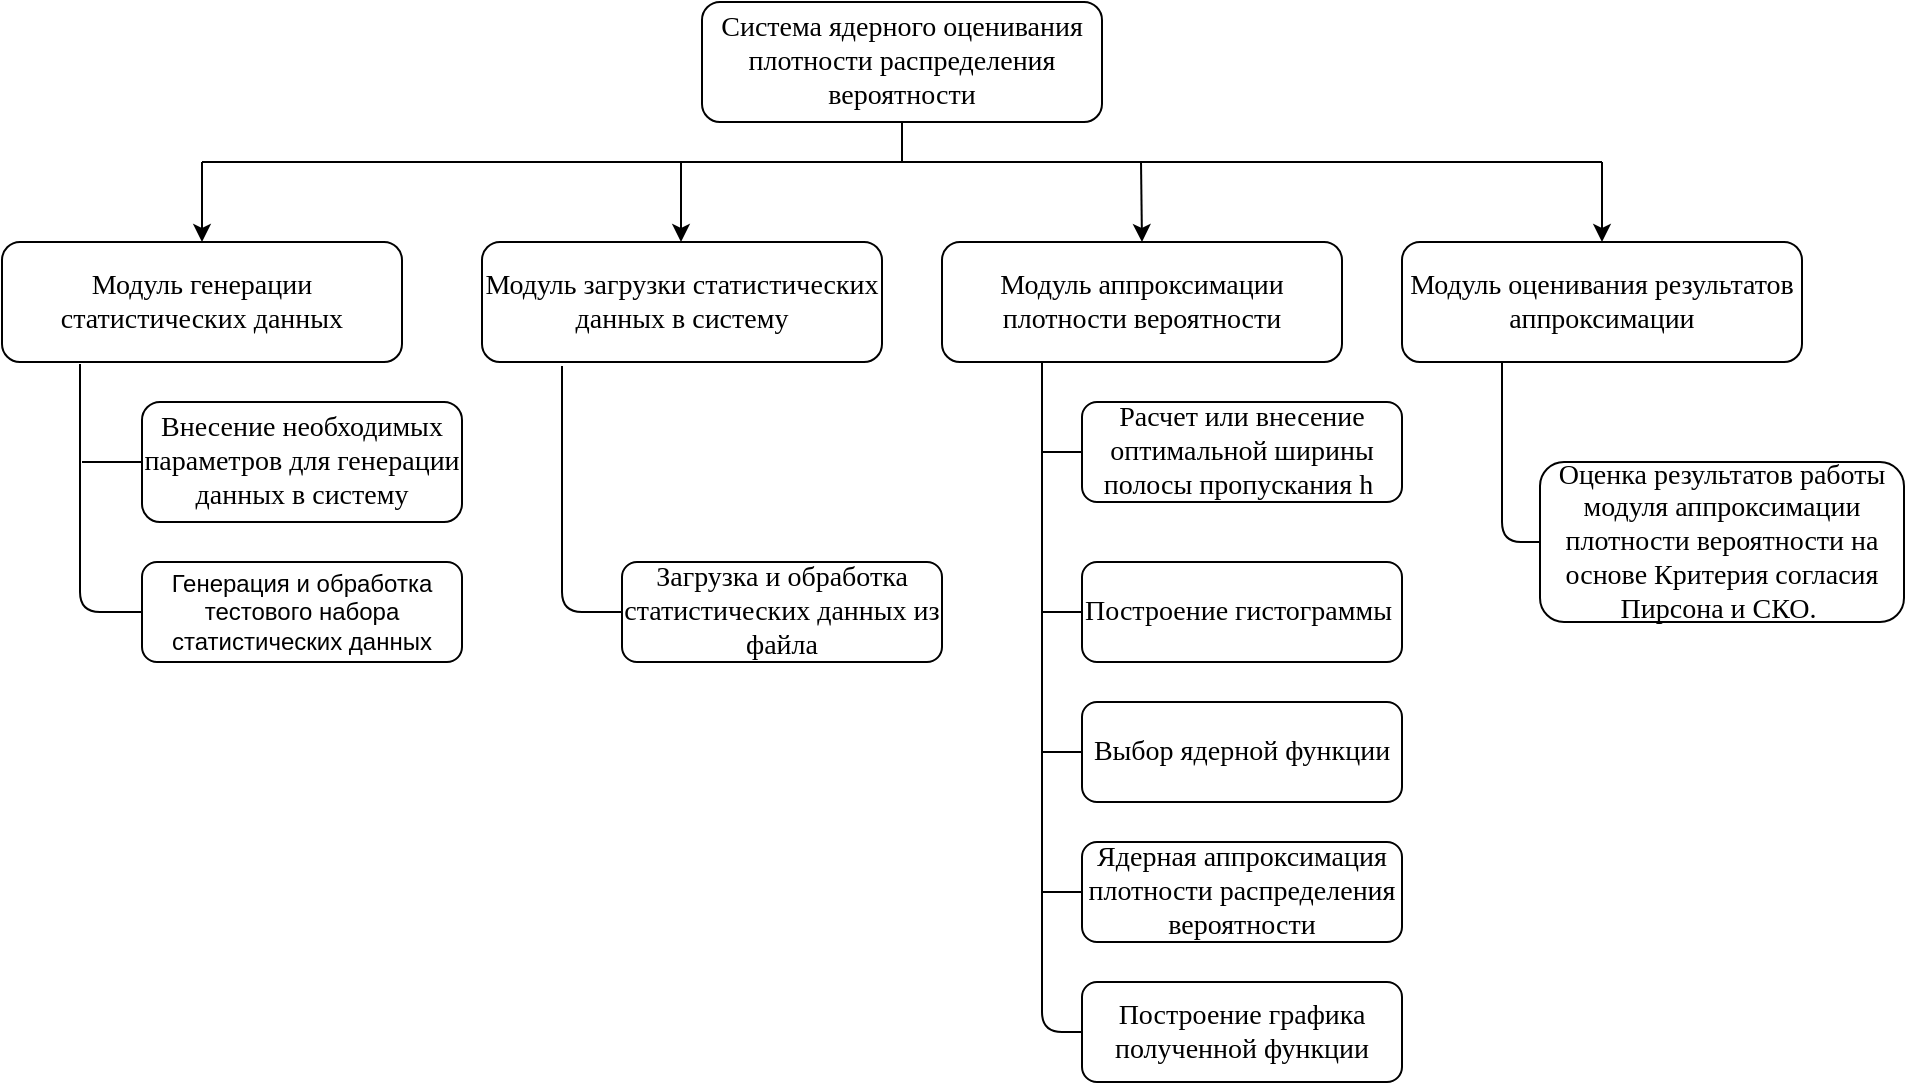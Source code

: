 <mxfile version="10.6.8" type="github"><diagram id="5rmJ_RXqDbs6RsMtUicR" name="Page-1"><mxGraphModel dx="1394" dy="764" grid="1" gridSize="10" guides="1" tooltips="1" connect="1" arrows="1" fold="1" page="1" pageScale="1" pageWidth="1169" pageHeight="1654" math="0" shadow="0"><root><mxCell id="0"/><mxCell id="1" parent="0"/><mxCell id="e4QOHQrfYx79dmJz5O4A-1" value="&lt;font face=&quot;Times New Roman&quot; style=&quot;font-size: 14px&quot;&gt;Система ядерного оценивания плотности распределения вероятности&lt;/font&gt;" style="rounded=1;whiteSpace=wrap;html=1;" parent="1" vertex="1"><mxGeometry x="590" y="120" width="200" height="60" as="geometry"/></mxCell><mxCell id="e4QOHQrfYx79dmJz5O4A-2" value="&lt;span&gt;&lt;font face=&quot;Times New Roman&quot; style=&quot;font-size: 14px&quot;&gt;Модуль генерации статистических данных&lt;/font&gt;&lt;/span&gt;" style="rounded=1;whiteSpace=wrap;html=1;" parent="1" vertex="1"><mxGeometry x="240" y="240" width="200" height="60" as="geometry"/></mxCell><mxCell id="e4QOHQrfYx79dmJz5O4A-3" value="&lt;span&gt;&lt;font face=&quot;Times New Roman&quot; style=&quot;font-size: 14px&quot;&gt;Модуль загрузки статистических данных в систему&lt;/font&gt;&lt;/span&gt;" style="rounded=1;whiteSpace=wrap;html=1;" parent="1" vertex="1"><mxGeometry x="480" y="240" width="200" height="60" as="geometry"/></mxCell><mxCell id="e4QOHQrfYx79dmJz5O4A-4" value="&lt;span&gt;&lt;font face=&quot;Times New Roman&quot; style=&quot;font-size: 14px&quot;&gt;Модуль аппроксимации плотности вероятности&lt;/font&gt;&lt;/span&gt;" style="rounded=1;whiteSpace=wrap;html=1;" parent="1" vertex="1"><mxGeometry x="710" y="240" width="200" height="60" as="geometry"/></mxCell><mxCell id="e4QOHQrfYx79dmJz5O4A-5" value="&lt;span&gt;&lt;font face=&quot;Times New Roman&quot; style=&quot;font-size: 14px&quot;&gt;Модуль оценивания результатов аппроксимации&lt;/font&gt;&lt;/span&gt;" style="rounded=1;whiteSpace=wrap;html=1;" parent="1" vertex="1"><mxGeometry x="940" y="240" width="200" height="60" as="geometry"/></mxCell><mxCell id="e4QOHQrfYx79dmJz5O4A-6" value="" style="endArrow=none;html=1;" parent="1" edge="1"><mxGeometry width="50" height="50" relative="1" as="geometry"><mxPoint x="340" y="200" as="sourcePoint"/><mxPoint x="1040" y="200" as="targetPoint"/></mxGeometry></mxCell><mxCell id="e4QOHQrfYx79dmJz5O4A-7" value="" style="endArrow=none;html=1;entryX=0.5;entryY=1;entryDx=0;entryDy=0;" parent="1" target="e4QOHQrfYx79dmJz5O4A-1" edge="1"><mxGeometry width="50" height="50" relative="1" as="geometry"><mxPoint x="690" y="200" as="sourcePoint"/><mxPoint x="290" y="320" as="targetPoint"/></mxGeometry></mxCell><mxCell id="e4QOHQrfYx79dmJz5O4A-8" value="" style="endArrow=classic;html=1;" parent="1" target="e4QOHQrfYx79dmJz5O4A-2" edge="1"><mxGeometry width="50" height="50" relative="1" as="geometry"><mxPoint x="340" y="200" as="sourcePoint"/><mxPoint x="290" y="320" as="targetPoint"/></mxGeometry></mxCell><mxCell id="e4QOHQrfYx79dmJz5O4A-9" value="" style="endArrow=classic;html=1;entryX=0.5;entryY=0;entryDx=0;entryDy=0;" parent="1" target="e4QOHQrfYx79dmJz5O4A-5" edge="1"><mxGeometry width="50" height="50" relative="1" as="geometry"><mxPoint x="1040" y="200" as="sourcePoint"/><mxPoint x="350" y="250.0" as="targetPoint"/></mxGeometry></mxCell><mxCell id="e4QOHQrfYx79dmJz5O4A-10" value="" style="endArrow=classic;html=1;" parent="1" edge="1"><mxGeometry width="50" height="50" relative="1" as="geometry"><mxPoint x="809.5" y="200" as="sourcePoint"/><mxPoint x="810" y="240" as="targetPoint"/></mxGeometry></mxCell><mxCell id="e4QOHQrfYx79dmJz5O4A-11" value="" style="endArrow=classic;html=1;" parent="1" edge="1"><mxGeometry width="50" height="50" relative="1" as="geometry"><mxPoint x="579.5" y="200" as="sourcePoint"/><mxPoint x="579.5" y="240.0" as="targetPoint"/></mxGeometry></mxCell><mxCell id="e4QOHQrfYx79dmJz5O4A-12" value="" style="endArrow=none;html=1;entryX=0.195;entryY=1.017;entryDx=0;entryDy=0;entryPerimeter=0;exitX=0;exitY=0.5;exitDx=0;exitDy=0;" parent="1" source="e4QOHQrfYx79dmJz5O4A-18" target="e4QOHQrfYx79dmJz5O4A-2" edge="1"><mxGeometry width="50" height="50" relative="1" as="geometry"><mxPoint x="279" y="480" as="sourcePoint"/><mxPoint x="290" y="320" as="targetPoint"/><Array as="points"><mxPoint x="279" y="425"/></Array></mxGeometry></mxCell><mxCell id="e4QOHQrfYx79dmJz5O4A-13" value="" style="endArrow=none;html=1;exitX=0;exitY=0.5;exitDx=0;exitDy=0;" parent="1" source="e4QOHQrfYx79dmJz5O4A-19" edge="1"><mxGeometry width="50" height="50" relative="1" as="geometry"><mxPoint x="520" y="480" as="sourcePoint"/><mxPoint x="520" y="302" as="targetPoint"/><Array as="points"><mxPoint x="520" y="425"/></Array></mxGeometry></mxCell><mxCell id="e4QOHQrfYx79dmJz5O4A-14" value="" style="endArrow=none;html=1;entryX=0.25;entryY=1;entryDx=0;entryDy=0;exitX=0;exitY=0.5;exitDx=0;exitDy=0;" parent="1" source="e4QOHQrfYx79dmJz5O4A-31" target="e4QOHQrfYx79dmJz5O4A-4" edge="1"><mxGeometry width="50" height="50" relative="1" as="geometry"><mxPoint x="760" y="630" as="sourcePoint"/><mxPoint x="299" y="321" as="targetPoint"/><Array as="points"><mxPoint x="760" y="635"/></Array></mxGeometry></mxCell><mxCell id="e4QOHQrfYx79dmJz5O4A-15" value="" style="endArrow=none;html=1;entryX=0.25;entryY=1;entryDx=0;entryDy=0;exitX=0;exitY=0.5;exitDx=0;exitDy=0;" parent="1" source="e4QOHQrfYx79dmJz5O4A-22" target="e4QOHQrfYx79dmJz5O4A-5" edge="1"><mxGeometry width="50" height="50" relative="1" as="geometry"><mxPoint x="990" y="480" as="sourcePoint"/><mxPoint x="309" y="331" as="targetPoint"/><Array as="points"><mxPoint x="990" y="390"/></Array></mxGeometry></mxCell><mxCell id="e4QOHQrfYx79dmJz5O4A-16" value="&lt;font face=&quot;Times New Roman&quot; style=&quot;font-size: 14px&quot;&gt;Внесение необходимых параметров для генерации данных в систему&lt;/font&gt;" style="rounded=1;whiteSpace=wrap;html=1;" parent="1" vertex="1"><mxGeometry x="310" y="320" width="160" height="60" as="geometry"/></mxCell><mxCell id="e4QOHQrfYx79dmJz5O4A-18" value="&lt;span&gt;Генерация и обработка тестового набора статистических данных&lt;/span&gt;" style="rounded=1;whiteSpace=wrap;html=1;" parent="1" vertex="1"><mxGeometry x="310" y="400" width="160" height="50" as="geometry"/></mxCell><mxCell id="e4QOHQrfYx79dmJz5O4A-19" value="&lt;font face=&quot;Times New Roman&quot; style=&quot;font-size: 14px&quot;&gt;Загрузка и обработка статистических данных из файла&lt;/font&gt;" style="rounded=1;whiteSpace=wrap;html=1;" parent="1" vertex="1"><mxGeometry x="550" y="400" width="160" height="50" as="geometry"/></mxCell><mxCell id="e4QOHQrfYx79dmJz5O4A-20" value="&lt;font face=&quot;Times New Roman&quot; style=&quot;font-size: 14px&quot;&gt;Построение гистограммы&amp;nbsp;&lt;/font&gt;" style="rounded=1;whiteSpace=wrap;html=1;" parent="1" vertex="1"><mxGeometry x="780" y="400" width="160" height="50" as="geometry"/></mxCell><mxCell id="e4QOHQrfYx79dmJz5O4A-21" value="&lt;font face=&quot;Times New Roman&quot; style=&quot;font-size: 14px&quot;&gt;Расчет или внесение оптимальной ширины полосы пропускания h&amp;nbsp;&lt;/font&gt;" style="rounded=1;whiteSpace=wrap;html=1;" parent="1" vertex="1"><mxGeometry x="780" y="320" width="160" height="50" as="geometry"/></mxCell><mxCell id="e4QOHQrfYx79dmJz5O4A-22" value="&lt;div style=&quot;text-align: center&quot;&gt;&lt;span style=&quot;font-size: 14px ; font-family: &amp;#34;times new roman&amp;#34;&quot;&gt;Оценка результатов работы модуля аппроксимации плотности вероятности на основе Критерия согласия Пирсона и СКО.&amp;nbsp;&lt;/span&gt;&lt;/div&gt;" style="rounded=1;whiteSpace=wrap;html=1;" parent="1" vertex="1"><mxGeometry x="1009" y="350" width="182" height="80" as="geometry"/></mxCell><mxCell id="e4QOHQrfYx79dmJz5O4A-23" value="" style="endArrow=none;html=1;entryX=0;entryY=0.5;entryDx=0;entryDy=0;" parent="1" target="e4QOHQrfYx79dmJz5O4A-16" edge="1"><mxGeometry width="50" height="50" relative="1" as="geometry"><mxPoint x="280" y="350" as="sourcePoint"/><mxPoint x="290" y="500" as="targetPoint"/></mxGeometry></mxCell><mxCell id="e4QOHQrfYx79dmJz5O4A-26" value="" style="endArrow=none;html=1;entryX=0;entryY=0.5;entryDx=0;entryDy=0;" parent="1" target="e4QOHQrfYx79dmJz5O4A-20" edge="1"><mxGeometry width="50" height="50" relative="1" as="geometry"><mxPoint x="760" y="425" as="sourcePoint"/><mxPoint x="530" y="500" as="targetPoint"/></mxGeometry></mxCell><mxCell id="e4QOHQrfYx79dmJz5O4A-27" value="" style="endArrow=none;html=1;entryX=0;entryY=0.5;entryDx=0;entryDy=0;" parent="1" target="e4QOHQrfYx79dmJz5O4A-21" edge="1"><mxGeometry width="50" height="50" relative="1" as="geometry"><mxPoint x="760" y="345" as="sourcePoint"/><mxPoint x="530" y="500" as="targetPoint"/></mxGeometry></mxCell><mxCell id="e4QOHQrfYx79dmJz5O4A-29" value="&lt;font face=&quot;Times New Roman&quot;&gt;&lt;span style=&quot;font-size: 14px&quot;&gt;Выбор ядерной функции&lt;/span&gt;&lt;/font&gt;" style="rounded=1;whiteSpace=wrap;html=1;" parent="1" vertex="1"><mxGeometry x="780" y="470" width="160" height="50" as="geometry"/></mxCell><mxCell id="e4QOHQrfYx79dmJz5O4A-30" value="&lt;font face=&quot;Times New Roman&quot;&gt;&lt;span style=&quot;font-size: 14px&quot;&gt;Ядерная аппроксимация плотности распределения вероятности&lt;/span&gt;&lt;/font&gt;" style="rounded=1;whiteSpace=wrap;html=1;" parent="1" vertex="1"><mxGeometry x="780" y="540" width="160" height="50" as="geometry"/></mxCell><mxCell id="e4QOHQrfYx79dmJz5O4A-31" value="&lt;font face=&quot;Times New Roman&quot;&gt;&lt;span style=&quot;font-size: 14px&quot;&gt;Построение графика полученной функции&lt;/span&gt;&lt;/font&gt;" style="rounded=1;whiteSpace=wrap;html=1;" parent="1" vertex="1"><mxGeometry x="780" y="610" width="160" height="50" as="geometry"/></mxCell><mxCell id="e4QOHQrfYx79dmJz5O4A-32" value="" style="endArrow=none;html=1;entryX=0;entryY=0.5;entryDx=0;entryDy=0;" parent="1" target="e4QOHQrfYx79dmJz5O4A-29" edge="1"><mxGeometry width="50" height="50" relative="1" as="geometry"><mxPoint x="760" y="495" as="sourcePoint"/><mxPoint x="290" y="700" as="targetPoint"/></mxGeometry></mxCell><mxCell id="e4QOHQrfYx79dmJz5O4A-33" value="" style="endArrow=none;html=1;entryX=0;entryY=0.5;entryDx=0;entryDy=0;" parent="1" target="e4QOHQrfYx79dmJz5O4A-30" edge="1"><mxGeometry width="50" height="50" relative="1" as="geometry"><mxPoint x="760" y="565" as="sourcePoint"/><mxPoint x="290" y="700" as="targetPoint"/></mxGeometry></mxCell></root></mxGraphModel></diagram><diagram id="GKF09SNangkkPVHLGj-o" name="Page-2"><mxGraphModel dx="1394" dy="715" grid="1" gridSize="10" guides="1" tooltips="1" connect="1" arrows="1" fold="1" page="1" pageScale="1" pageWidth="1169" pageHeight="1654" math="0" shadow="0"><root><mxCell id="S0SqHYUM-VbbNhByIneF-0"/><mxCell id="S0SqHYUM-VbbNhByIneF-1" parent="S0SqHYUM-VbbNhByIneF-0"/><mxCell id="728REwiHAO9bXbIV7dvD-0" value="&lt;font style=&quot;font-size: 14px&quot;&gt;Начало&lt;/font&gt;" style="ellipse;whiteSpace=wrap;html=1;" parent="S0SqHYUM-VbbNhByIneF-1" vertex="1"><mxGeometry x="490" y="150" width="200" height="90" as="geometry"/></mxCell><mxCell id="728REwiHAO9bXbIV7dvD-1" value="&lt;font style=&quot;font-size: 14px&quot;&gt;Выбор закона &lt;br&gt;распределения и &lt;br&gt;длины(n) генерируемого&amp;nbsp;&lt;br&gt;массива&lt;/font&gt;&lt;br&gt;" style="shape=parallelogram;perimeter=parallelogramPerimeter;whiteSpace=wrap;html=1;" parent="S0SqHYUM-VbbNhByIneF-1" vertex="1"><mxGeometry x="485" y="280" width="210" height="70" as="geometry"/></mxCell><mxCell id="728REwiHAO9bXbIV7dvD-2" value="" style="endArrow=none;html=1;entryX=0.5;entryY=1;entryDx=0;entryDy=0;exitX=0.5;exitY=0;exitDx=0;exitDy=0;" parent="S0SqHYUM-VbbNhByIneF-1" source="728REwiHAO9bXbIV7dvD-1" target="728REwiHAO9bXbIV7dvD-0" edge="1"><mxGeometry width="50" height="50" relative="1" as="geometry"><mxPoint x="480" y="420" as="sourcePoint"/><mxPoint x="530" y="370" as="targetPoint"/></mxGeometry></mxCell><mxCell id="728REwiHAO9bXbIV7dvD-3" value="&lt;font style=&quot;font-size: 14px&quot;&gt;Был ли массив уже &lt;br&gt;сгенерирован?&lt;/font&gt;" style="rhombus;whiteSpace=wrap;html=1;" parent="S0SqHYUM-VbbNhByIneF-1" vertex="1"><mxGeometry x="485" y="420" width="210" height="90" as="geometry"/></mxCell><mxCell id="728REwiHAO9bXbIV7dvD-4" value="" style="endArrow=none;html=1;entryX=0.5;entryY=1;entryDx=0;entryDy=0;exitX=0.5;exitY=0;exitDx=0;exitDy=0;" parent="S0SqHYUM-VbbNhByIneF-1" source="728REwiHAO9bXbIV7dvD-3" target="728REwiHAO9bXbIV7dvD-1" edge="1"><mxGeometry width="50" height="50" relative="1" as="geometry"><mxPoint x="480" y="580" as="sourcePoint"/><mxPoint x="530" y="530" as="targetPoint"/></mxGeometry></mxCell><mxCell id="728REwiHAO9bXbIV7dvD-5" value="&lt;font style=&quot;font-size: 14px&quot;&gt;Очистка заполненного массива&lt;/font&gt;" style="shape=process;whiteSpace=wrap;html=1;backgroundOutline=1;" parent="S0SqHYUM-VbbNhByIneF-1" vertex="1"><mxGeometry x="790" y="520" width="220" height="70" as="geometry"/></mxCell><mxCell id="728REwiHAO9bXbIV7dvD-6" value="&lt;span style=&quot;font-size: 14px&quot;&gt;Внесение входных &lt;br&gt;параметров для &lt;br&gt;выбранного закона&lt;/span&gt;&lt;br&gt;" style="shape=parallelogram;perimeter=parallelogramPerimeter;whiteSpace=wrap;html=1;" parent="S0SqHYUM-VbbNhByIneF-1" vertex="1"><mxGeometry x="485" y="680" width="210" height="70" as="geometry"/></mxCell><mxCell id="728REwiHAO9bXbIV7dvD-7" value="" style="endArrow=none;html=1;entryX=0.5;entryY=1;entryDx=0;entryDy=0;exitX=0.5;exitY=0;exitDx=0;exitDy=0;" parent="S0SqHYUM-VbbNhByIneF-1" source="728REwiHAO9bXbIV7dvD-6" target="728REwiHAO9bXbIV7dvD-3" edge="1"><mxGeometry width="50" height="50" relative="1" as="geometry"><mxPoint x="480" y="820" as="sourcePoint"/><mxPoint x="530" y="770" as="targetPoint"/></mxGeometry></mxCell><mxCell id="728REwiHAO9bXbIV7dvD-8" value="" style="endArrow=none;html=1;entryX=1;entryY=0.5;entryDx=0;entryDy=0;exitX=0.5;exitY=0;exitDx=0;exitDy=0;" parent="S0SqHYUM-VbbNhByIneF-1" source="728REwiHAO9bXbIV7dvD-5" target="728REwiHAO9bXbIV7dvD-3" edge="1"><mxGeometry width="50" height="50" relative="1" as="geometry"><mxPoint x="490" y="820" as="sourcePoint"/><mxPoint x="540" y="770" as="targetPoint"/><Array as="points"><mxPoint x="900" y="465"/></Array></mxGeometry></mxCell><mxCell id="iGufrK3KXzVBz4CwK56s-0" value="&lt;font style=&quot;font-size: 14px&quot;&gt;Нет&lt;/font&gt;" style="text;html=1;strokeColor=none;fillColor=none;align=center;verticalAlign=middle;whiteSpace=wrap;rounded=0;" parent="S0SqHYUM-VbbNhByIneF-1" vertex="1"><mxGeometry x="600" y="520" width="40" height="20" as="geometry"/></mxCell><mxCell id="iGufrK3KXzVBz4CwK56s-1" value="&lt;font style=&quot;font-size: 14px&quot;&gt;Да&lt;/font&gt;" style="text;html=1;strokeColor=none;fillColor=none;align=center;verticalAlign=middle;whiteSpace=wrap;rounded=0;" parent="S0SqHYUM-VbbNhByIneF-1" vertex="1"><mxGeometry x="700" y="440" width="40" height="20" as="geometry"/></mxCell><mxCell id="iGufrK3KXzVBz4CwK56s-2" value="&lt;font style=&quot;font-size: 14px&quot;&gt;Получение массива значений длиной n&lt;/font&gt;" style="rounded=0;whiteSpace=wrap;html=1;" parent="S0SqHYUM-VbbNhByIneF-1" vertex="1"><mxGeometry x="480" y="827" width="220" height="70" as="geometry"/></mxCell><mxCell id="iGufrK3KXzVBz4CwK56s-3" value="" style="endArrow=none;html=1;exitX=0.5;exitY=0;exitDx=0;exitDy=0;entryX=0.5;entryY=1;entryDx=0;entryDy=0;" parent="S0SqHYUM-VbbNhByIneF-1" source="iGufrK3KXzVBz4CwK56s-2" target="728REwiHAO9bXbIV7dvD-6" edge="1"><mxGeometry width="50" height="50" relative="1" as="geometry"><mxPoint x="480" y="970" as="sourcePoint"/><mxPoint x="590" y="780" as="targetPoint"/></mxGeometry></mxCell><mxCell id="iGufrK3KXzVBz4CwK56s-4" value="&lt;span style=&quot;font-size: 14px&quot;&gt;Конец&lt;/span&gt;" style="ellipse;whiteSpace=wrap;html=1;" parent="S0SqHYUM-VbbNhByIneF-1" vertex="1"><mxGeometry x="490" y="940" width="200" height="90" as="geometry"/></mxCell><mxCell id="iGufrK3KXzVBz4CwK56s-5" value="" style="endArrow=none;html=1;entryX=0.5;entryY=1;entryDx=0;entryDy=0;exitX=0.5;exitY=0;exitDx=0;exitDy=0;" parent="S0SqHYUM-VbbNhByIneF-1" source="iGufrK3KXzVBz4CwK56s-4" target="iGufrK3KXzVBz4CwK56s-2" edge="1"><mxGeometry width="50" height="50" relative="1" as="geometry"><mxPoint x="480" y="1100" as="sourcePoint"/><mxPoint x="530" y="1050" as="targetPoint"/></mxGeometry></mxCell><mxCell id="ptfG_1YJp1nKNIbvlR-X-0" value="" style="endArrow=classic;html=1;exitX=0.5;exitY=1;exitDx=0;exitDy=0;" edge="1" parent="S0SqHYUM-VbbNhByIneF-1" source="728REwiHAO9bXbIV7dvD-5"><mxGeometry width="50" height="50" relative="1" as="geometry"><mxPoint x="480" y="1100" as="sourcePoint"/><mxPoint x="590" y="640" as="targetPoint"/><Array as="points"><mxPoint x="900" y="640"/></Array></mxGeometry></mxCell></root></mxGraphModel></diagram><diagram id="IzvuUmU8wFv-MiqTUNmv" name="Page-3"><mxGraphModel dx="1394" dy="715" grid="1" gridSize="10" guides="1" tooltips="1" connect="1" arrows="1" fold="1" page="1" pageScale="1" pageWidth="1169" pageHeight="1654" math="0" shadow="0"><root><mxCell id="jwFoJKMgVnSssGS7G-WV-0"/><mxCell id="jwFoJKMgVnSssGS7G-WV-1" parent="jwFoJKMgVnSssGS7G-WV-0"/><mxCell id="jwFoJKMgVnSssGS7G-WV-2" value="&lt;font style=&quot;font-size: 12px&quot;&gt;Чтение исходных данных осуществляется из файла?&lt;/font&gt;" style="rhombus;whiteSpace=wrap;html=1;" parent="jwFoJKMgVnSssGS7G-WV-1" vertex="1"><mxGeometry x="440" y="300" width="200" height="100" as="geometry"/></mxCell><mxCell id="jwFoJKMgVnSssGS7G-WV-3" value="&lt;font style=&quot;font-size: 14px&quot;&gt;Начало&lt;/font&gt;" style="ellipse;whiteSpace=wrap;html=1;" parent="jwFoJKMgVnSssGS7G-WV-1" vertex="1"><mxGeometry x="440" y="150" width="200" height="90" as="geometry"/></mxCell><mxCell id="jwFoJKMgVnSssGS7G-WV-4" value="" style="endArrow=none;html=1;entryX=0.5;entryY=1;entryDx=0;entryDy=0;exitX=0.5;exitY=0;exitDx=0;exitDy=0;" parent="jwFoJKMgVnSssGS7G-WV-1" source="jwFoJKMgVnSssGS7G-WV-10" target="jwFoJKMgVnSssGS7G-WV-2" edge="1"><mxGeometry width="50" height="50" relative="1" as="geometry"><mxPoint x="540" y="480" as="sourcePoint"/><mxPoint x="490" y="420" as="targetPoint"/></mxGeometry></mxCell><mxCell id="jwFoJKMgVnSssGS7G-WV-5" value="" style="endArrow=none;html=1;entryX=0.5;entryY=1;entryDx=0;entryDy=0;" parent="jwFoJKMgVnSssGS7G-WV-1" source="jwFoJKMgVnSssGS7G-WV-2" target="jwFoJKMgVnSssGS7G-WV-3" edge="1"><mxGeometry width="50" height="50" relative="1" as="geometry"><mxPoint x="440" y="550" as="sourcePoint"/><mxPoint x="490" y="500" as="targetPoint"/></mxGeometry></mxCell><mxCell id="jwFoJKMgVnSssGS7G-WV-6" value="&lt;font style=&quot;font-size: 14px&quot;&gt;Нет&lt;/font&gt;" style="text;html=1;strokeColor=none;fillColor=none;align=center;verticalAlign=middle;whiteSpace=wrap;rounded=0;" parent="jwFoJKMgVnSssGS7G-WV-1" vertex="1"><mxGeometry x="550" y="430" width="40" height="20" as="geometry"/></mxCell><mxCell id="jwFoJKMgVnSssGS7G-WV-7" value="" style="endArrow=none;html=1;entryX=1;entryY=0.5;entryDx=0;entryDy=0;exitX=0.5;exitY=0;exitDx=0;exitDy=0;" parent="jwFoJKMgVnSssGS7G-WV-1" source="jwFoJKMgVnSssGS7G-WV-9" target="jwFoJKMgVnSssGS7G-WV-2" edge="1"><mxGeometry width="50" height="50" relative="1" as="geometry"><mxPoint x="700" y="350" as="sourcePoint"/><mxPoint x="490" y="500" as="targetPoint"/><Array as="points"><mxPoint x="810" y="350"/></Array></mxGeometry></mxCell><mxCell id="jwFoJKMgVnSssGS7G-WV-8" value="&lt;font style=&quot;font-size: 14px&quot;&gt;Да&lt;/font&gt;" style="text;html=1;strokeColor=none;fillColor=none;align=center;verticalAlign=middle;whiteSpace=wrap;rounded=0;" parent="jwFoJKMgVnSssGS7G-WV-1" vertex="1"><mxGeometry x="650" y="320" width="40" height="20" as="geometry"/></mxCell><mxCell id="jwFoJKMgVnSssGS7G-WV-9" value="&lt;font style=&quot;font-size: 14px&quot;&gt;Считывание данных из файла&lt;/font&gt;" style="shape=process;whiteSpace=wrap;html=1;backgroundOutline=1;" parent="jwFoJKMgVnSssGS7G-WV-1" vertex="1"><mxGeometry x="710" y="420" width="200" height="100" as="geometry"/></mxCell><mxCell id="jwFoJKMgVnSssGS7G-WV-10" value="&lt;font style=&quot;font-size: 14px&quot;&gt;Внесение значений &lt;br&gt;параметров законов распределения в &lt;br&gt;систему, выбор числа&amp;nbsp;&lt;br&gt;коридоров (M)&lt;br&gt;&lt;/font&gt;" style="shape=parallelogram;perimeter=parallelogramPerimeter;whiteSpace=wrap;html=1;" parent="jwFoJKMgVnSssGS7G-WV-1" vertex="1"><mxGeometry x="440" y="490" width="200" height="100" as="geometry"/></mxCell><mxCell id="jwFoJKMgVnSssGS7G-WV-11" value="&lt;span style=&quot;font-size: 14px&quot;&gt;Генерация выборки&lt;/span&gt;&lt;br&gt;" style="shape=parallelogram;perimeter=parallelogramPerimeter;whiteSpace=wrap;html=1;" parent="jwFoJKMgVnSssGS7G-WV-1" vertex="1"><mxGeometry x="440" y="630" width="200" height="100" as="geometry"/></mxCell><mxCell id="jwFoJKMgVnSssGS7G-WV-12" value="" style="endArrow=none;html=1;entryX=0.5;entryY=1;entryDx=0;entryDy=0;exitX=0.5;exitY=0;exitDx=0;exitDy=0;" parent="jwFoJKMgVnSssGS7G-WV-1" source="jwFoJKMgVnSssGS7G-WV-11" target="jwFoJKMgVnSssGS7G-WV-10" edge="1"><mxGeometry width="50" height="50" relative="1" as="geometry"><mxPoint x="440" y="800" as="sourcePoint"/><mxPoint x="490" y="750" as="targetPoint"/></mxGeometry></mxCell><mxCell id="jwFoJKMgVnSssGS7G-WV-13" value="" style="endArrow=none;html=1;entryX=0.5;entryY=1;entryDx=0;entryDy=0;exitX=0.5;exitY=0;exitDx=0;exitDy=0;" parent="jwFoJKMgVnSssGS7G-WV-1" source="jwFoJKMgVnSssGS7G-WV-16" target="jwFoJKMgVnSssGS7G-WV-11" edge="1"><mxGeometry width="50" height="50" relative="1" as="geometry"><mxPoint x="540" y="800" as="sourcePoint"/><mxPoint x="490" y="750" as="targetPoint"/></mxGeometry></mxCell><mxCell id="jwFoJKMgVnSssGS7G-WV-16" value="&lt;font style=&quot;font-size: 14px&quot;&gt;Построение гистограммы&lt;/font&gt;" style="shape=process;whiteSpace=wrap;html=1;backgroundOutline=1;" parent="jwFoJKMgVnSssGS7G-WV-1" vertex="1"><mxGeometry x="440" y="800" width="200" height="100" as="geometry"/></mxCell><mxCell id="jwFoJKMgVnSssGS7G-WV-17" value="&lt;span style=&quot;font-size: 14px&quot;&gt;Выбор ядра K(u) и &lt;br&gt;ширины полосы &lt;br&gt;пропускания (h)&lt;/span&gt;&lt;br&gt;" style="shape=parallelogram;perimeter=parallelogramPerimeter;whiteSpace=wrap;html=1;" parent="jwFoJKMgVnSssGS7G-WV-1" vertex="1"><mxGeometry x="440" y="960" width="200" height="100" as="geometry"/></mxCell><mxCell id="jwFoJKMgVnSssGS7G-WV-18" value="" style="endArrow=none;html=1;entryX=0.5;entryY=1;entryDx=0;entryDy=0;exitX=0.5;exitY=0;exitDx=0;exitDy=0;" parent="jwFoJKMgVnSssGS7G-WV-1" source="jwFoJKMgVnSssGS7G-WV-17" target="jwFoJKMgVnSssGS7G-WV-16" edge="1"><mxGeometry width="50" height="50" relative="1" as="geometry"><mxPoint x="440" y="1130" as="sourcePoint"/><mxPoint x="490" y="1080" as="targetPoint"/></mxGeometry></mxCell><mxCell id="jwFoJKMgVnSssGS7G-WV-19" value="&lt;font style=&quot;font-size: 14px&quot;&gt;Начало аппроксимации&lt;/font&gt;" style="rounded=0;whiteSpace=wrap;html=1;" parent="jwFoJKMgVnSssGS7G-WV-1" vertex="1"><mxGeometry x="440" y="1120" width="200" height="70" as="geometry"/></mxCell><mxCell id="jwFoJKMgVnSssGS7G-WV-20" value="" style="endArrow=none;html=1;entryX=0.5;entryY=1;entryDx=0;entryDy=0;exitX=0.5;exitY=0;exitDx=0;exitDy=0;" parent="jwFoJKMgVnSssGS7G-WV-1" source="jwFoJKMgVnSssGS7G-WV-19" target="jwFoJKMgVnSssGS7G-WV-17" edge="1"><mxGeometry width="50" height="50" relative="1" as="geometry"><mxPoint x="440" y="1260" as="sourcePoint"/><mxPoint x="490" y="1210" as="targetPoint"/></mxGeometry></mxCell><mxCell id="jwFoJKMgVnSssGS7G-WV-21" value="&lt;font style=&quot;font-size: 14px&quot;&gt;Цикл i&amp;nbsp;&lt;br&gt;от 1 до M&lt;/font&gt;&lt;br&gt;" style="shape=loopLimit;whiteSpace=wrap;html=1;" parent="jwFoJKMgVnSssGS7G-WV-1" vertex="1"><mxGeometry x="740" y="1120" width="200" height="70" as="geometry"/></mxCell><mxCell id="jwFoJKMgVnSssGS7G-WV-22" value="" style="endArrow=none;html=1;entryX=1;entryY=0.5;entryDx=0;entryDy=0;exitX=0;exitY=0.5;exitDx=0;exitDy=0;" parent="jwFoJKMgVnSssGS7G-WV-1" source="jwFoJKMgVnSssGS7G-WV-21" target="jwFoJKMgVnSssGS7G-WV-19" edge="1"><mxGeometry width="50" height="50" relative="1" as="geometry"><mxPoint x="440" y="1260" as="sourcePoint"/><mxPoint x="490" y="1210" as="targetPoint"/></mxGeometry></mxCell><mxCell id="jwFoJKMgVnSssGS7G-WV-23" value="&lt;font style=&quot;font-size: 14px&quot;&gt;Рассчитать K(u) для точки и просуммировать значения&lt;/font&gt;" style="rounded=0;whiteSpace=wrap;html=1;" parent="jwFoJKMgVnSssGS7G-WV-1" vertex="1"><mxGeometry x="740" y="1250" width="200" height="60" as="geometry"/></mxCell><mxCell id="jwFoJKMgVnSssGS7G-WV-24" value="" style="endArrow=none;html=1;entryX=0.5;entryY=1;entryDx=0;entryDy=0;exitX=0.5;exitY=0;exitDx=0;exitDy=0;" parent="jwFoJKMgVnSssGS7G-WV-1" source="jwFoJKMgVnSssGS7G-WV-23" target="jwFoJKMgVnSssGS7G-WV-21" edge="1"><mxGeometry width="50" height="50" relative="1" as="geometry"><mxPoint x="440" y="1400" as="sourcePoint"/><mxPoint x="490" y="1350" as="targetPoint"/></mxGeometry></mxCell><mxCell id="jwFoJKMgVnSssGS7G-WV-26" value="&lt;font style=&quot;font-size: 14px&quot;&gt;&lt;span&gt;Увеличить i на 1&lt;br&gt;&lt;/span&gt;&lt;span&gt;Цикл i&lt;/span&gt;&lt;/font&gt;" style="shape=loopLimit;whiteSpace=wrap;html=1;rotation=0;direction=west;" parent="jwFoJKMgVnSssGS7G-WV-1" vertex="1"><mxGeometry x="740" y="1365" width="200" height="70" as="geometry"/></mxCell><mxCell id="jwFoJKMgVnSssGS7G-WV-27" value="" style="endArrow=none;html=1;entryX=0.5;entryY=1;entryDx=0;entryDy=0;exitX=0.5;exitY=1;exitDx=0;exitDy=0;" parent="jwFoJKMgVnSssGS7G-WV-1" source="jwFoJKMgVnSssGS7G-WV-26" target="jwFoJKMgVnSssGS7G-WV-23" edge="1"><mxGeometry width="50" height="50" relative="1" as="geometry"><mxPoint x="440" y="1510" as="sourcePoint"/><mxPoint x="490" y="1460" as="targetPoint"/></mxGeometry></mxCell><mxCell id="jwFoJKMgVnSssGS7G-WV-28" value="&lt;font style=&quot;font-size: 14px&quot;&gt;Получить значения аппроксимированной &lt;br&gt;функции&lt;/font&gt;" style="shape=parallelogram;perimeter=parallelogramPerimeter;whiteSpace=wrap;html=1;" parent="jwFoJKMgVnSssGS7G-WV-1" vertex="1"><mxGeometry x="440" y="1360" width="200" height="80" as="geometry"/></mxCell><mxCell id="jwFoJKMgVnSssGS7G-WV-31" value="&lt;font style=&quot;font-size: 14px&quot;&gt;Расчет погрешности аппроксимации с помощью СКО или критерия Пирсона&lt;/font&gt;" style="shape=process;whiteSpace=wrap;html=1;backgroundOutline=1;" parent="jwFoJKMgVnSssGS7G-WV-1" vertex="1"><mxGeometry x="440" y="1490" width="200" height="100" as="geometry"/></mxCell><mxCell id="jwFoJKMgVnSssGS7G-WV-32" value="" style="endArrow=none;html=1;entryX=0.5;entryY=1;entryDx=0;entryDy=0;exitX=0.5;exitY=0;exitDx=0;exitDy=0;" parent="jwFoJKMgVnSssGS7G-WV-1" source="jwFoJKMgVnSssGS7G-WV-31" target="jwFoJKMgVnSssGS7G-WV-28" edge="1"><mxGeometry width="50" height="50" relative="1" as="geometry"><mxPoint x="440" y="1660" as="sourcePoint"/><mxPoint x="490" y="1610" as="targetPoint"/></mxGeometry></mxCell><mxCell id="jwFoJKMgVnSssGS7G-WV-33" value="&lt;font style=&quot;font-size: 14px&quot;&gt;Конец&lt;/font&gt;" style="ellipse;whiteSpace=wrap;html=1;" parent="jwFoJKMgVnSssGS7G-WV-1" vertex="1"><mxGeometry x="440" y="1620" width="200" height="90" as="geometry"/></mxCell><mxCell id="jwFoJKMgVnSssGS7G-WV-34" value="" style="endArrow=none;html=1;entryX=0.5;entryY=1;entryDx=0;entryDy=0;exitX=0.5;exitY=0;exitDx=0;exitDy=0;" parent="jwFoJKMgVnSssGS7G-WV-1" source="jwFoJKMgVnSssGS7G-WV-33" target="jwFoJKMgVnSssGS7G-WV-31" edge="1"><mxGeometry width="50" height="50" relative="1" as="geometry"><mxPoint x="440" y="1780" as="sourcePoint"/><mxPoint x="490" y="1730" as="targetPoint"/></mxGeometry></mxCell><mxCell id="ojGHJMCP_AoP3op41-qs-0" value="" style="endArrow=classic;html=1;exitX=1;exitY=0.5;exitDx=0;exitDy=0;entryX=1;entryY=0.5;entryDx=0;entryDy=0;" edge="1" parent="jwFoJKMgVnSssGS7G-WV-1" source="jwFoJKMgVnSssGS7G-WV-26" target="jwFoJKMgVnSssGS7G-WV-28"><mxGeometry width="50" height="50" relative="1" as="geometry"><mxPoint x="440" y="1780" as="sourcePoint"/><mxPoint x="490" y="1730" as="targetPoint"/></mxGeometry></mxCell><mxCell id="ojGHJMCP_AoP3op41-qs-2" value="" style="endArrow=classic;html=1;exitX=0.5;exitY=1;exitDx=0;exitDy=0;" edge="1" parent="jwFoJKMgVnSssGS7G-WV-1" source="jwFoJKMgVnSssGS7G-WV-9"><mxGeometry width="50" height="50" relative="1" as="geometry"><mxPoint x="850" y="655" as="sourcePoint"/><mxPoint x="540" y="770" as="targetPoint"/><Array as="points"><mxPoint x="810" y="770"/></Array></mxGeometry></mxCell></root></mxGraphModel></diagram><diagram id="kA0yTpqn6vXMuzPAM67Y" name="Page-4"><mxGraphModel dx="2323" dy="1273" grid="1" gridSize="10" guides="1" tooltips="1" connect="1" arrows="1" fold="1" page="1" pageScale="1" pageWidth="1169" pageHeight="1654" math="0" shadow="0"><root><mxCell id="NbPHsFNO9eZZXlK3A2sW-0"/><mxCell id="NbPHsFNO9eZZXlK3A2sW-1" parent="NbPHsFNO9eZZXlK3A2sW-0"/><mxCell id="vZNGosyZKNq0q1_SQ1fK-0" value="&lt;font style=&quot;font-size: 14px&quot;&gt;Начало&lt;/font&gt;" style="ellipse;whiteSpace=wrap;html=1;" vertex="1" parent="NbPHsFNO9eZZXlK3A2sW-1"><mxGeometry x="490" y="70" width="200" height="90" as="geometry"/></mxCell><mxCell id="vZNGosyZKNq0q1_SQ1fK-1" value="&lt;span style=&quot;font-size: 14px&quot;&gt;Выбор ядерной &lt;br&gt;функции и ввод ширины&lt;br&gt;&lt;/span&gt;&lt;font style=&quot;font-size: 14px&quot;&gt;полосы пропускания (h)&lt;/font&gt;&lt;br&gt;" style="shape=parallelogram;perimeter=parallelogramPerimeter;whiteSpace=wrap;html=1;" vertex="1" parent="NbPHsFNO9eZZXlK3A2sW-1"><mxGeometry x="485" y="280" width="210" height="80" as="geometry"/></mxCell><mxCell id="vZNGosyZKNq0q1_SQ1fK-2" value="" style="endArrow=none;html=1;exitX=0.5;exitY=0;exitDx=0;exitDy=0;" edge="1" parent="NbPHsFNO9eZZXlK3A2sW-1" source="vZNGosyZKNq0q1_SQ1fK-1"><mxGeometry width="50" height="50" relative="1" as="geometry"><mxPoint x="480" y="420" as="sourcePoint"/><mxPoint x="590" y="260" as="targetPoint"/></mxGeometry></mxCell><mxCell id="vZNGosyZKNq0q1_SQ1fK-3" value="&lt;span style=&quot;font-size: 14px&quot;&gt;Была ли введена&amp;nbsp;&lt;br&gt;ширина полосы &lt;br&gt;пропускания (h)?&lt;br&gt;&lt;/span&gt;" style="rhombus;whiteSpace=wrap;html=1;" vertex="1" parent="NbPHsFNO9eZZXlK3A2sW-1"><mxGeometry x="485" y="420" width="210" height="90" as="geometry"/></mxCell><mxCell id="vZNGosyZKNq0q1_SQ1fK-4" value="" style="endArrow=none;html=1;entryX=0.5;entryY=1;entryDx=0;entryDy=0;exitX=0.5;exitY=0;exitDx=0;exitDy=0;" edge="1" parent="NbPHsFNO9eZZXlK3A2sW-1" source="vZNGosyZKNq0q1_SQ1fK-3" target="vZNGosyZKNq0q1_SQ1fK-1"><mxGeometry width="50" height="50" relative="1" as="geometry"><mxPoint x="480" y="580" as="sourcePoint"/><mxPoint x="530" y="530" as="targetPoint"/></mxGeometry></mxCell><mxCell id="vZNGosyZKNq0q1_SQ1fK-5" value="&lt;span style=&quot;font-size: 14px&quot;&gt;Расчет h по универсальному критерию Сильвермана&lt;/span&gt;" style="shape=process;whiteSpace=wrap;html=1;backgroundOutline=1;" vertex="1" parent="NbPHsFNO9eZZXlK3A2sW-1"><mxGeometry x="790" y="520" width="220" height="70" as="geometry"/></mxCell><mxCell id="vZNGosyZKNq0q1_SQ1fK-7" value="" style="endArrow=none;html=1;entryX=0.5;entryY=1;entryDx=0;entryDy=0;exitX=0.5;exitY=0;exitDx=0;exitDy=0;" edge="1" parent="NbPHsFNO9eZZXlK3A2sW-1" source="vZNGosyZKNq0q1_SQ1fK-16" target="vZNGosyZKNq0q1_SQ1fK-3"><mxGeometry width="50" height="50" relative="1" as="geometry"><mxPoint x="590" y="694" as="sourcePoint"/><mxPoint x="530" y="770" as="targetPoint"/></mxGeometry></mxCell><mxCell id="vZNGosyZKNq0q1_SQ1fK-8" value="" style="endArrow=none;html=1;entryX=1;entryY=0.5;entryDx=0;entryDy=0;exitX=0.5;exitY=0;exitDx=0;exitDy=0;" edge="1" parent="NbPHsFNO9eZZXlK3A2sW-1" source="vZNGosyZKNq0q1_SQ1fK-5" target="vZNGosyZKNq0q1_SQ1fK-3"><mxGeometry width="50" height="50" relative="1" as="geometry"><mxPoint x="490" y="820" as="sourcePoint"/><mxPoint x="540" y="770" as="targetPoint"/><Array as="points"><mxPoint x="900" y="465"/></Array></mxGeometry></mxCell><mxCell id="vZNGosyZKNq0q1_SQ1fK-9" value="" style="endArrow=none;html=1;entryX=0.5;entryY=1;entryDx=0;entryDy=0;" edge="1" parent="NbPHsFNO9eZZXlK3A2sW-1" target="vZNGosyZKNq0q1_SQ1fK-5"><mxGeometry width="50" height="50" relative="1" as="geometry"><mxPoint x="590" y="640" as="sourcePoint"/><mxPoint x="900" y="660" as="targetPoint"/><Array as="points"><mxPoint x="900" y="640"/></Array></mxGeometry></mxCell><mxCell id="vZNGosyZKNq0q1_SQ1fK-10" value="&lt;font style=&quot;font-size: 14px&quot;&gt;Нет&lt;/font&gt;" style="text;html=1;strokeColor=none;fillColor=none;align=center;verticalAlign=middle;whiteSpace=wrap;rounded=0;" vertex="1" parent="NbPHsFNO9eZZXlK3A2sW-1"><mxGeometry x="820" y="440" width="40" height="20" as="geometry"/></mxCell><mxCell id="vZNGosyZKNq0q1_SQ1fK-11" value="&lt;font style=&quot;font-size: 14px&quot;&gt;Да&lt;/font&gt;" style="text;html=1;strokeColor=none;fillColor=none;align=center;verticalAlign=middle;whiteSpace=wrap;rounded=0;" vertex="1" parent="NbPHsFNO9eZZXlK3A2sW-1"><mxGeometry x="600" y="600" width="40" height="20" as="geometry"/></mxCell><mxCell id="vZNGosyZKNq0q1_SQ1fK-14" value="&lt;span style=&quot;font-size: 14px&quot;&gt;Конец&lt;/span&gt;" style="ellipse;whiteSpace=wrap;html=1;" vertex="1" parent="NbPHsFNO9eZZXlK3A2sW-1"><mxGeometry x="490" y="806.5" width="200" height="90" as="geometry"/></mxCell><mxCell id="vZNGosyZKNq0q1_SQ1fK-15" value="" style="endArrow=none;html=1;entryX=0.5;entryY=1;entryDx=0;entryDy=0;exitX=0.5;exitY=0;exitDx=0;exitDy=0;" edge="1" parent="NbPHsFNO9eZZXlK3A2sW-1" source="vZNGosyZKNq0q1_SQ1fK-14" target="vZNGosyZKNq0q1_SQ1fK-16"><mxGeometry width="50" height="50" relative="1" as="geometry"><mxPoint x="480" y="966.5" as="sourcePoint"/><mxPoint x="590" y="764" as="targetPoint"/></mxGeometry></mxCell><mxCell id="vZNGosyZKNq0q1_SQ1fK-16" value="&lt;span style=&quot;font-size: 14px&quot;&gt;Аппроксимация данных&lt;/span&gt;" style="shape=process;whiteSpace=wrap;html=1;backgroundOutline=1;" vertex="1" parent="NbPHsFNO9eZZXlK3A2sW-1"><mxGeometry x="480" y="690" width="220" height="70" as="geometry"/></mxCell><mxCell id="vZNGosyZKNq0q1_SQ1fK-17" value="&lt;span style=&quot;font-size: 14px&quot;&gt;Получение массива&lt;br&gt;&lt;/span&gt;&lt;font style=&quot;font-size: 14px&quot;&gt;коридоров n&lt;/font&gt;&lt;br&gt;" style="shape=parallelogram;perimeter=parallelogramPerimeter;whiteSpace=wrap;html=1;" vertex="1" parent="NbPHsFNO9eZZXlK3A2sW-1"><mxGeometry x="485" y="180" width="210" height="80" as="geometry"/></mxCell><mxCell id="vZNGosyZKNq0q1_SQ1fK-18" value="" style="endArrow=none;html=1;exitX=0.5;exitY=0;exitDx=0;exitDy=0;entryX=0.5;entryY=1;entryDx=0;entryDy=0;" edge="1" parent="NbPHsFNO9eZZXlK3A2sW-1" source="vZNGosyZKNq0q1_SQ1fK-17" target="vZNGosyZKNq0q1_SQ1fK-0"><mxGeometry width="50" height="50" relative="1" as="geometry"><mxPoint x="600" y="290" as="sourcePoint"/><mxPoint x="600" y="270" as="targetPoint"/><Array as="points"/></mxGeometry></mxCell></root></mxGraphModel></diagram></mxfile>